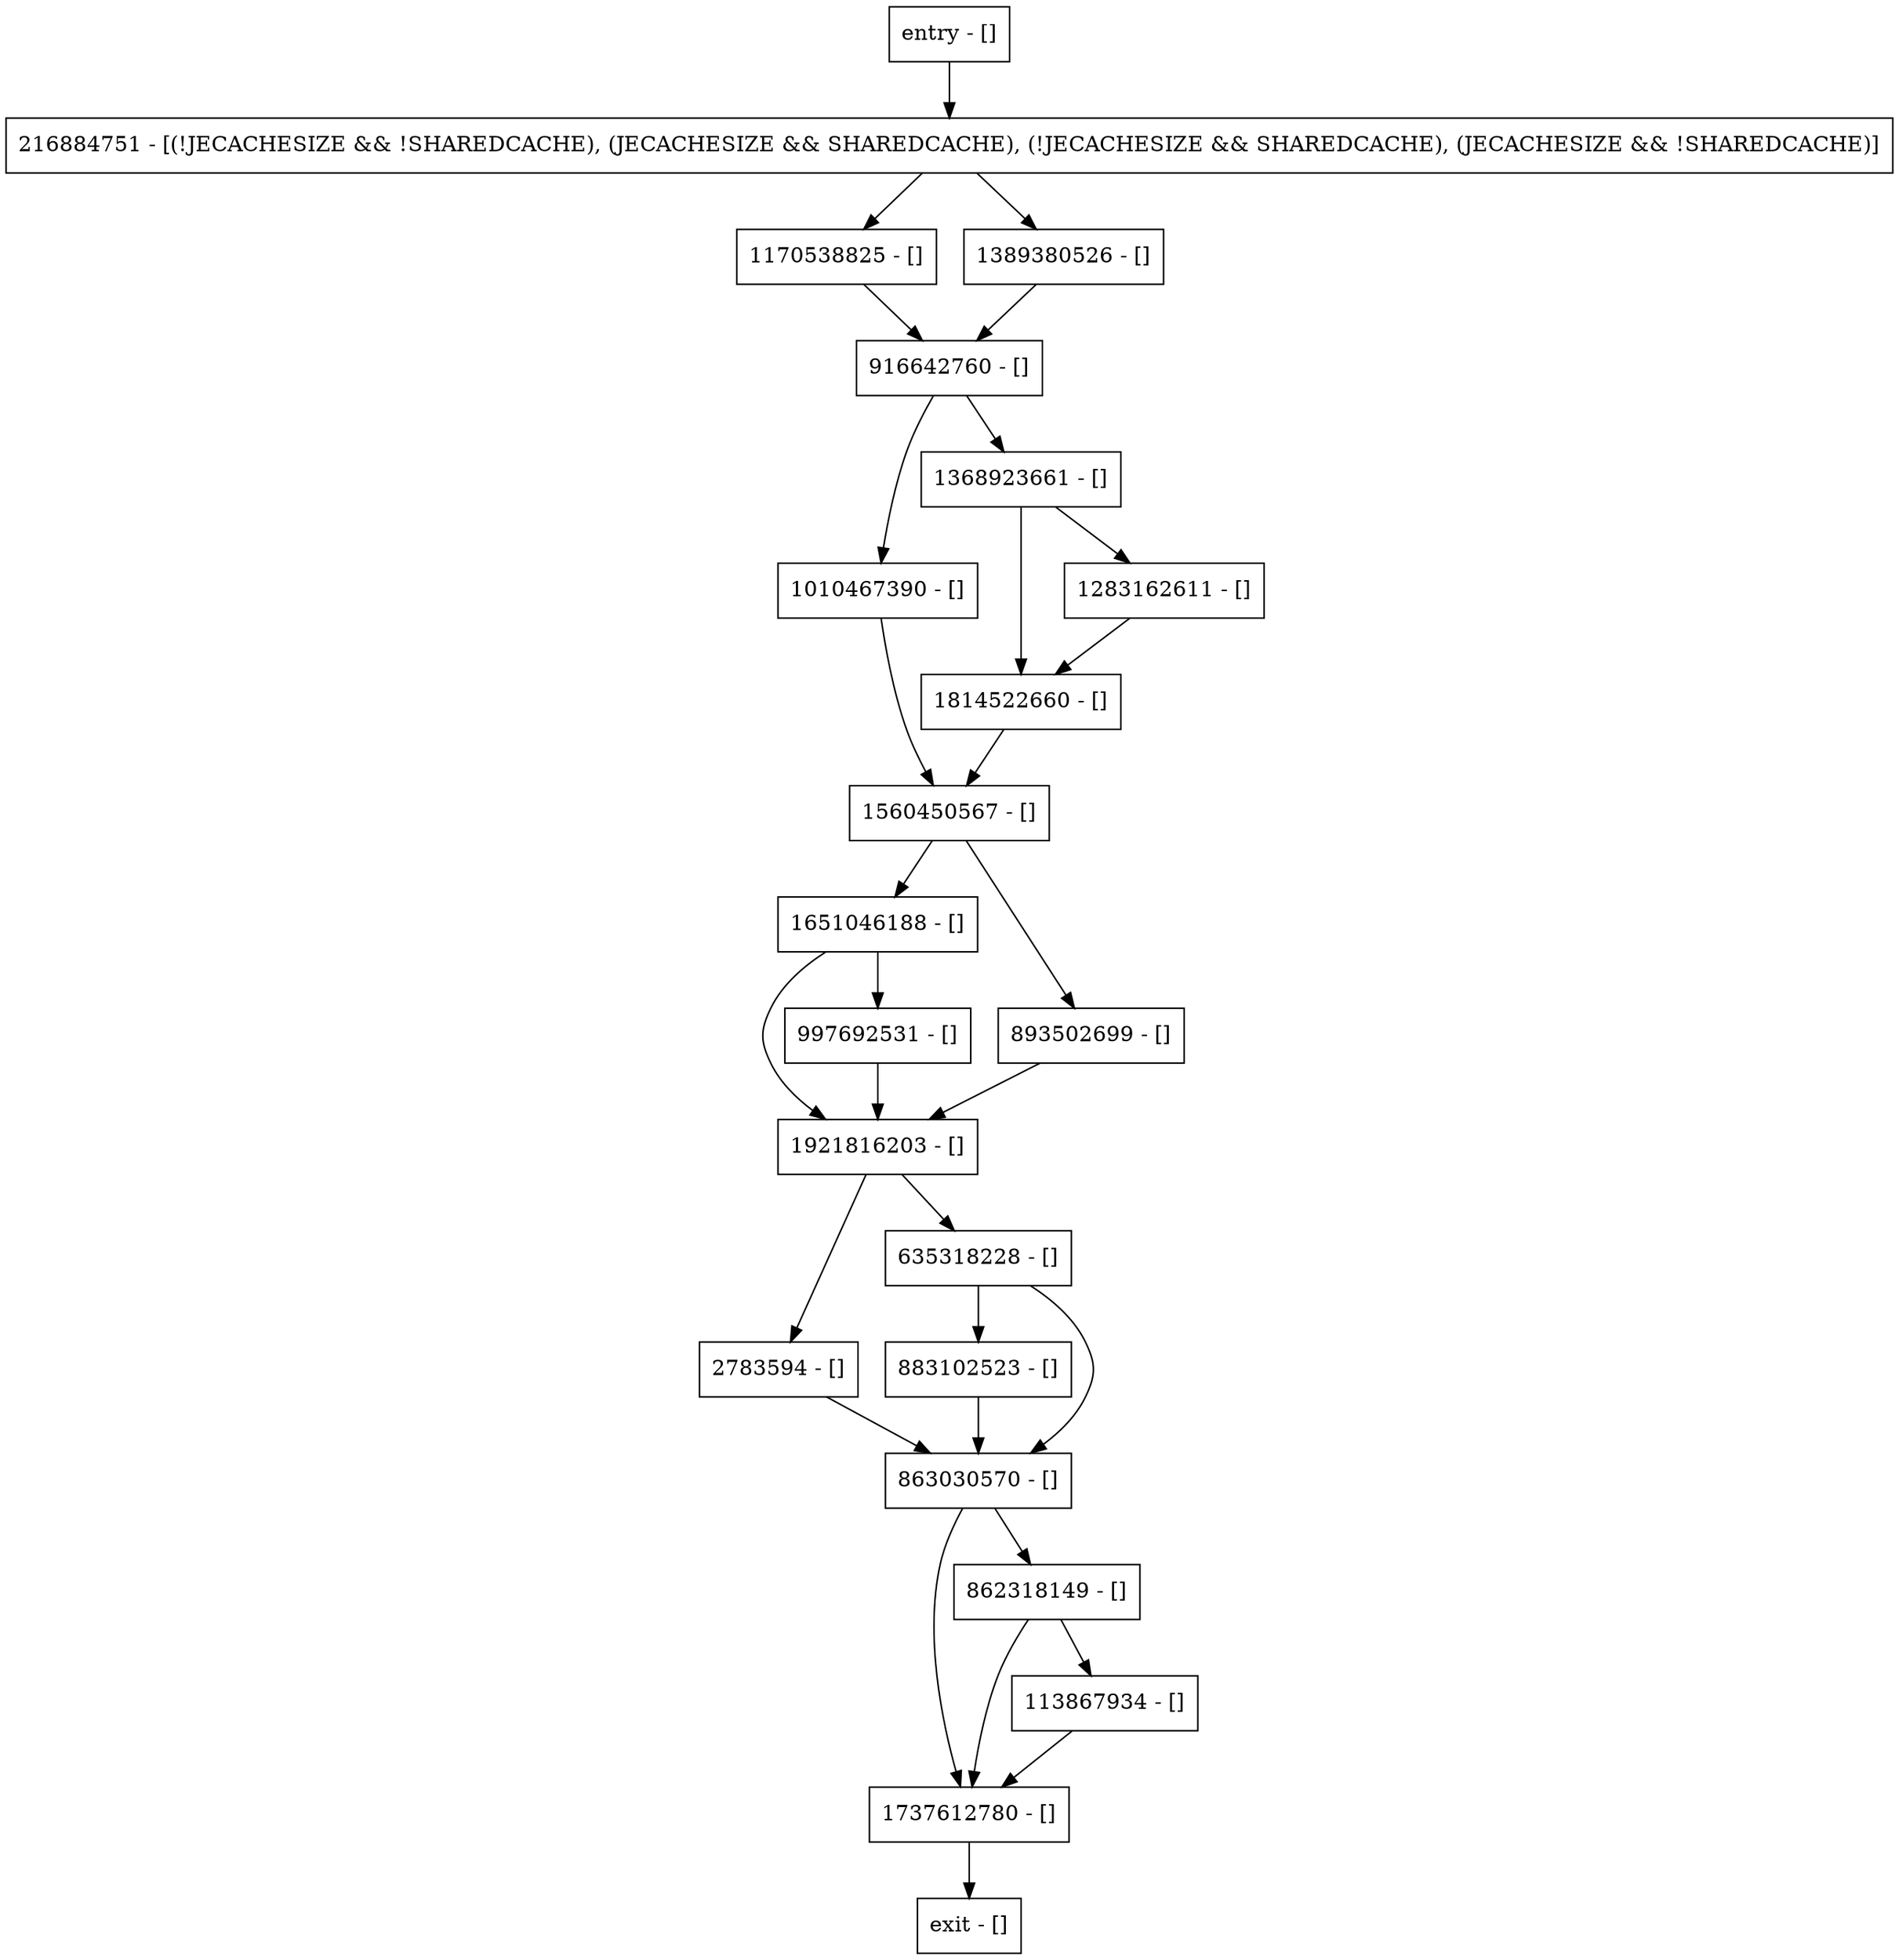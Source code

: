 digraph reset {
node [shape=record];
1560450567 [label="1560450567 - []"];
1010467390 [label="1010467390 - []"];
1737612780 [label="1737612780 - []"];
113867934 [label="113867934 - []"];
883102523 [label="883102523 - []"];
1814522660 [label="1814522660 - []"];
1651046188 [label="1651046188 - []"];
1921816203 [label="1921816203 - []"];
997692531 [label="997692531 - []"];
2783594 [label="2783594 - []"];
entry [label="entry - []"];
exit [label="exit - []"];
1368923661 [label="1368923661 - []"];
216884751 [label="216884751 - [(!JECACHESIZE && !SHAREDCACHE), (JECACHESIZE && SHAREDCACHE), (!JECACHESIZE && SHAREDCACHE), (JECACHESIZE && !SHAREDCACHE)]"];
862318149 [label="862318149 - []"];
893502699 [label="893502699 - []"];
863030570 [label="863030570 - []"];
1170538825 [label="1170538825 - []"];
1389380526 [label="1389380526 - []"];
916642760 [label="916642760 - []"];
1283162611 [label="1283162611 - []"];
635318228 [label="635318228 - []"];
entry;
exit;
1560450567 -> 893502699;
1560450567 -> 1651046188;
1010467390 -> 1560450567;
1737612780 -> exit;
113867934 -> 1737612780;
883102523 -> 863030570;
1814522660 -> 1560450567;
1651046188 -> 997692531;
1651046188 -> 1921816203;
1921816203 -> 2783594;
1921816203 -> 635318228;
997692531 -> 1921816203;
2783594 -> 863030570;
entry -> 216884751;
1368923661 -> 1814522660;
1368923661 -> 1283162611;
216884751 -> 1170538825;
216884751 -> 1389380526;
862318149 -> 1737612780;
862318149 -> 113867934;
893502699 -> 1921816203;
863030570 -> 862318149;
863030570 -> 1737612780;
1170538825 -> 916642760;
1389380526 -> 916642760;
916642760 -> 1368923661;
916642760 -> 1010467390;
1283162611 -> 1814522660;
635318228 -> 863030570;
635318228 -> 883102523;
}
